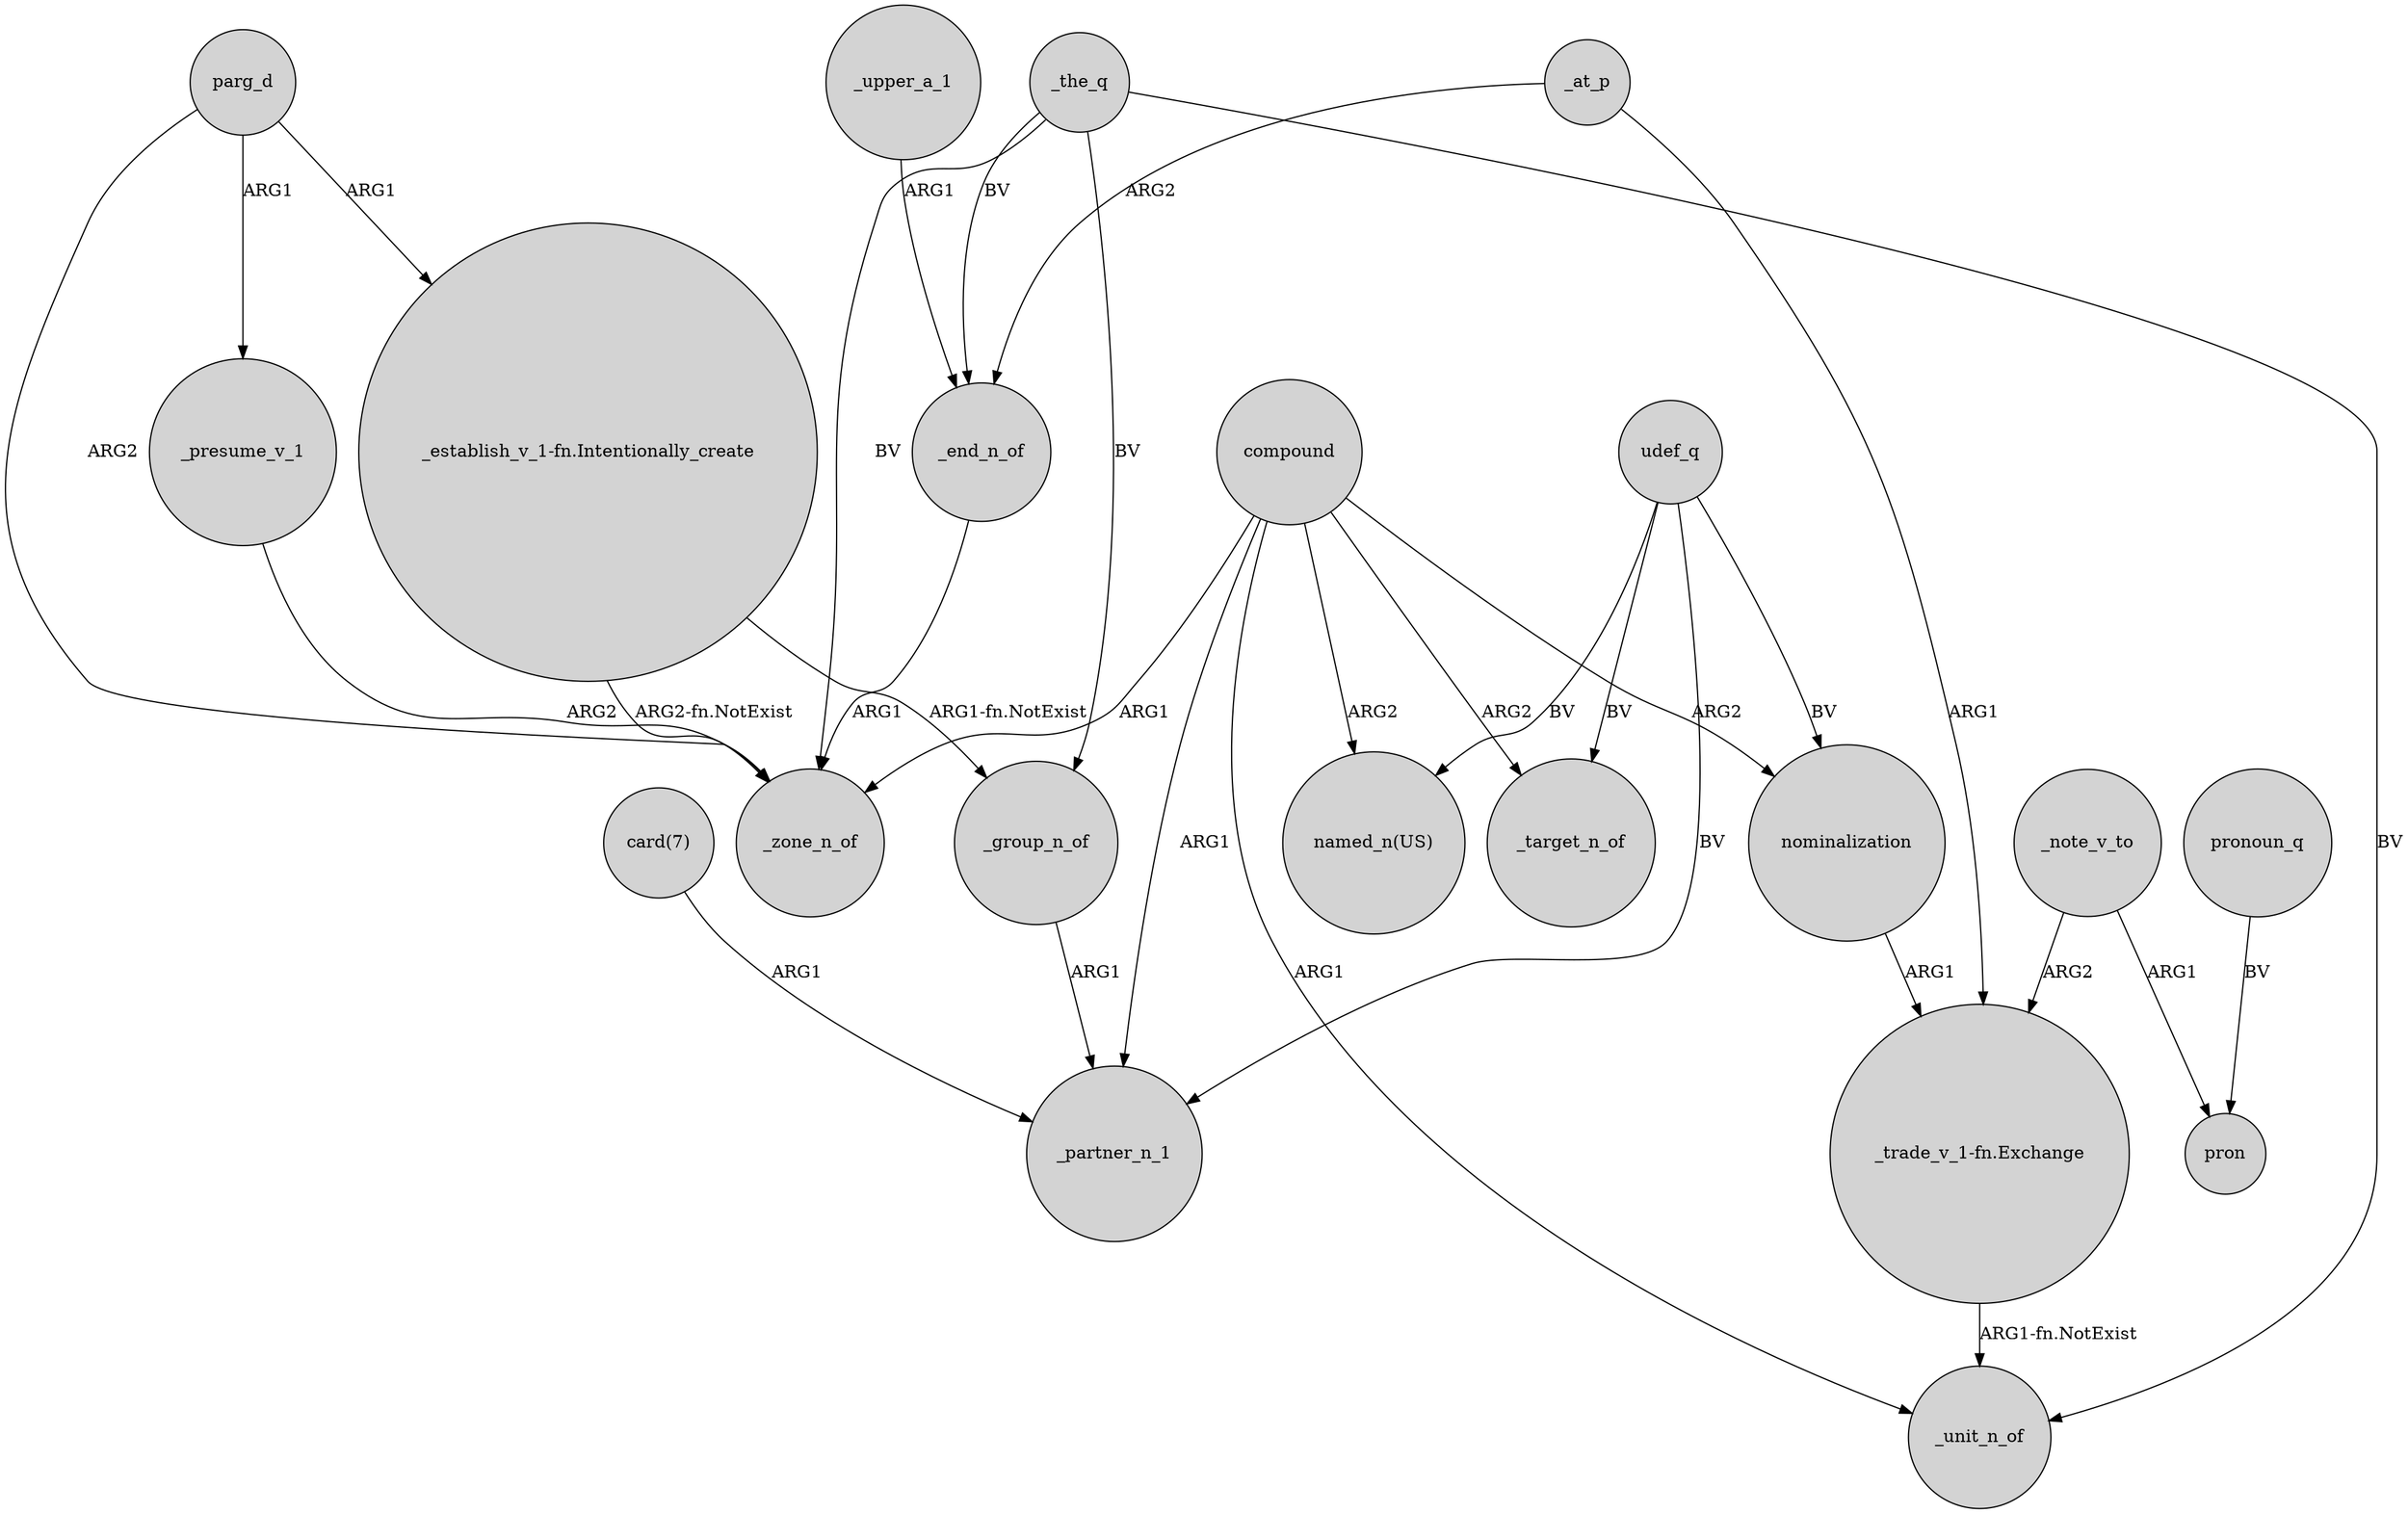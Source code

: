 digraph {
	node [shape=circle style=filled]
	udef_q -> _target_n_of [label=BV]
	"_establish_v_1-fn.Intentionally_create" -> _zone_n_of [label="ARG2-fn.NotExist"]
	udef_q -> "named_n(US)" [label=BV]
	compound -> _unit_n_of [label=ARG1]
	_the_q -> _end_n_of [label=BV]
	parg_d -> _zone_n_of [label=ARG2]
	_at_p -> _end_n_of [label=ARG2]
	"_trade_v_1-fn.Exchange" -> _unit_n_of [label="ARG1-fn.NotExist"]
	"_establish_v_1-fn.Intentionally_create" -> _group_n_of [label="ARG1-fn.NotExist"]
	_note_v_to -> pron [label=ARG1]
	_end_n_of -> _zone_n_of [label=ARG1]
	compound -> _partner_n_1 [label=ARG1]
	_presume_v_1 -> _zone_n_of [label=ARG2]
	compound -> nominalization [label=ARG2]
	udef_q -> _partner_n_1 [label=BV]
	_the_q -> _zone_n_of [label=BV]
	_the_q -> _group_n_of [label=BV]
	compound -> "named_n(US)" [label=ARG2]
	compound -> _zone_n_of [label=ARG1]
	parg_d -> "_establish_v_1-fn.Intentionally_create" [label=ARG1]
	_group_n_of -> _partner_n_1 [label=ARG1]
	pronoun_q -> pron [label=BV]
	"card(7)" -> _partner_n_1 [label=ARG1]
	udef_q -> nominalization [label=BV]
	_note_v_to -> "_trade_v_1-fn.Exchange" [label=ARG2]
	parg_d -> _presume_v_1 [label=ARG1]
	compound -> _target_n_of [label=ARG2]
	nominalization -> "_trade_v_1-fn.Exchange" [label=ARG1]
	_at_p -> "_trade_v_1-fn.Exchange" [label=ARG1]
	_the_q -> _unit_n_of [label=BV]
	_upper_a_1 -> _end_n_of [label=ARG1]
}
